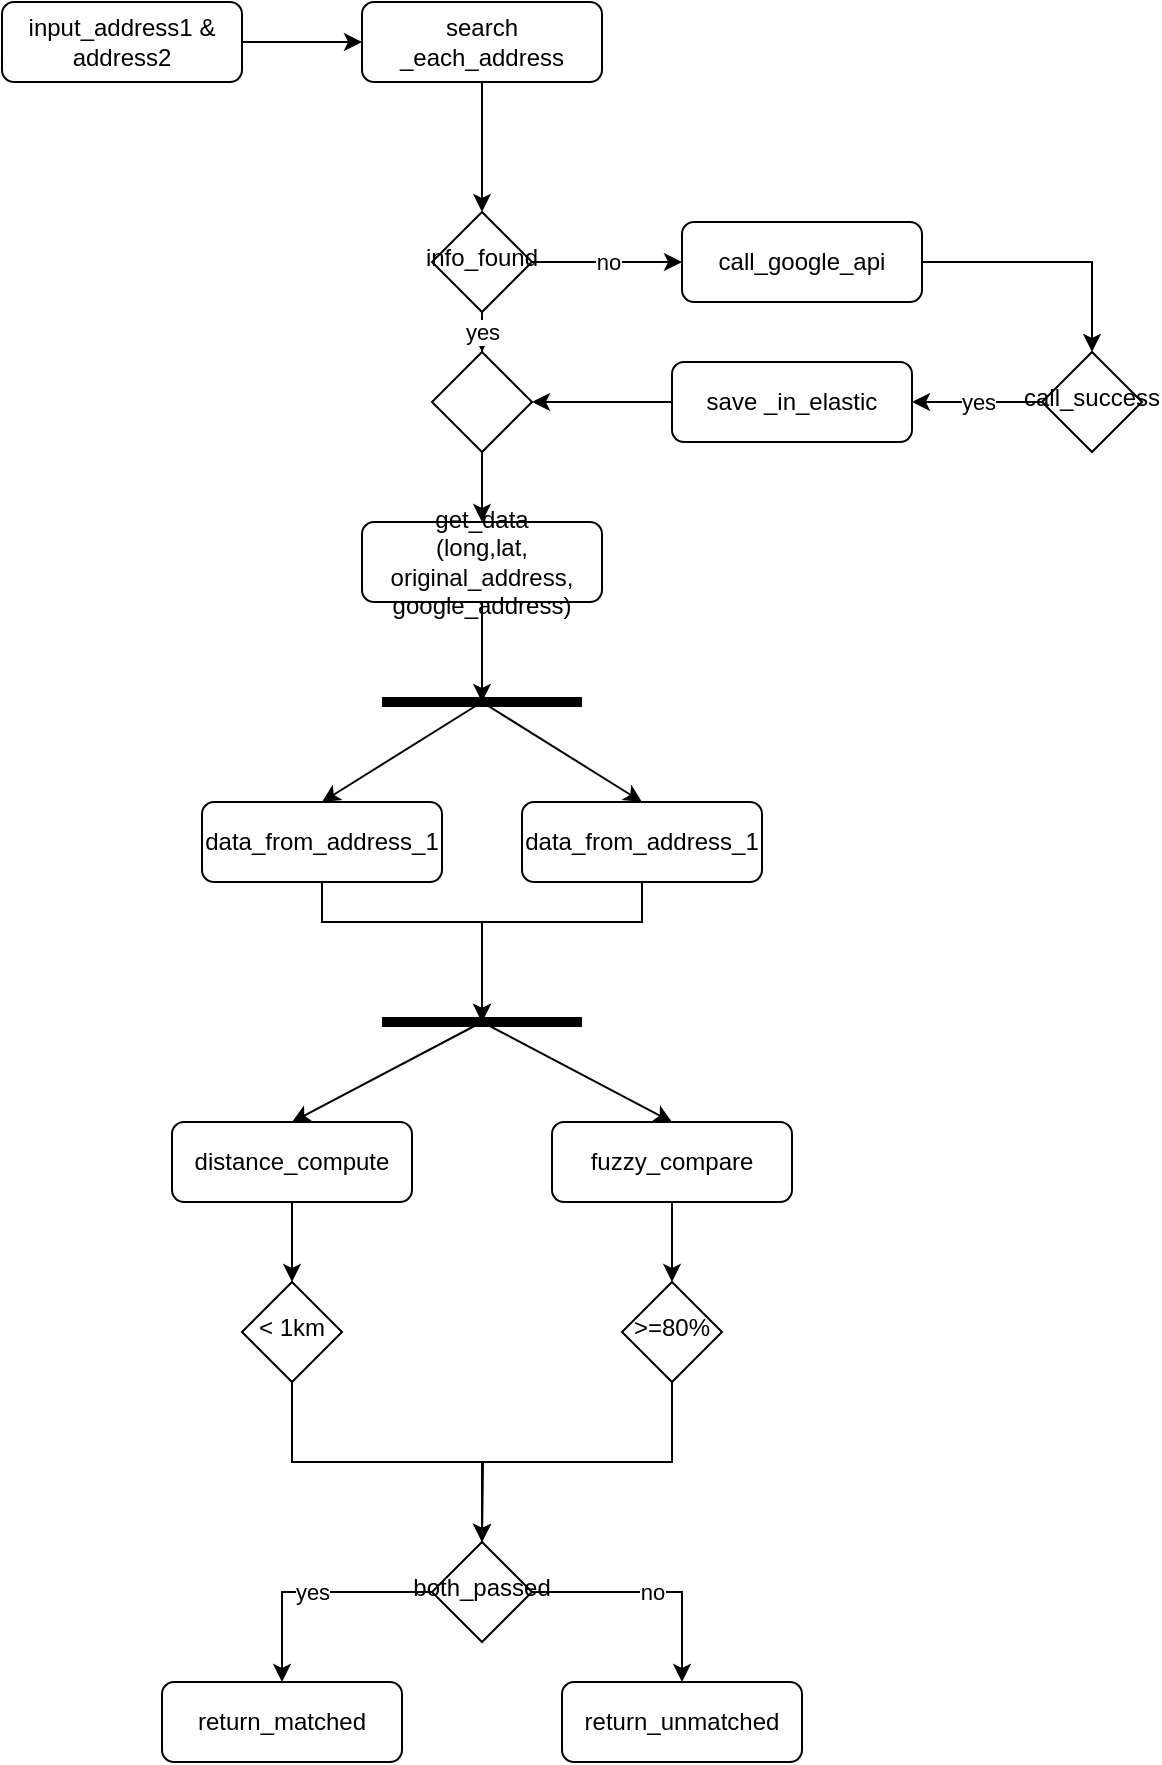 <mxfile version="13.11.0" type="device"><diagram id="C5RBs43oDa-KdzZeNtuy" name="Page-1"><mxGraphModel dx="830" dy="620" grid="1" gridSize="10" guides="1" tooltips="1" connect="1" arrows="1" fold="1" page="1" pageScale="1" pageWidth="827" pageHeight="1169" math="0" shadow="0"><root><mxCell id="WIyWlLk6GJQsqaUBKTNV-0"/><mxCell id="WIyWlLk6GJQsqaUBKTNV-1" parent="WIyWlLk6GJQsqaUBKTNV-0"/><mxCell id="DVhldffqU9k1o2mD-nDs-2" style="edgeStyle=orthogonalEdgeStyle;rounded=0;orthogonalLoop=1;jettySize=auto;html=1;exitX=0.5;exitY=1;exitDx=0;exitDy=0;entryX=0.5;entryY=0;entryDx=0;entryDy=0;" edge="1" parent="WIyWlLk6GJQsqaUBKTNV-1" source="WIyWlLk6GJQsqaUBKTNV-3" target="WIyWlLk6GJQsqaUBKTNV-6"><mxGeometry relative="1" as="geometry"/></mxCell><mxCell id="WIyWlLk6GJQsqaUBKTNV-3" value="search _each_address" style="rounded=1;whiteSpace=wrap;html=1;fontSize=12;glass=0;strokeWidth=1;shadow=0;" parent="WIyWlLk6GJQsqaUBKTNV-1" vertex="1"><mxGeometry x="360" y="30" width="120" height="40" as="geometry"/></mxCell><mxCell id="DVhldffqU9k1o2mD-nDs-0" value="no" style="edgeStyle=orthogonalEdgeStyle;rounded=0;orthogonalLoop=1;jettySize=auto;html=1;entryX=0;entryY=0.5;entryDx=0;entryDy=0;" edge="1" parent="WIyWlLk6GJQsqaUBKTNV-1" source="WIyWlLk6GJQsqaUBKTNV-6" target="WIyWlLk6GJQsqaUBKTNV-7"><mxGeometry relative="1" as="geometry"/></mxCell><mxCell id="DVhldffqU9k1o2mD-nDs-15" value="yes" style="edgeStyle=orthogonalEdgeStyle;rounded=0;orthogonalLoop=1;jettySize=auto;html=1;entryX=0.5;entryY=0;entryDx=0;entryDy=0;" edge="1" parent="WIyWlLk6GJQsqaUBKTNV-1" source="WIyWlLk6GJQsqaUBKTNV-6" target="DVhldffqU9k1o2mD-nDs-10"><mxGeometry relative="1" as="geometry"/></mxCell><mxCell id="WIyWlLk6GJQsqaUBKTNV-6" value="info_found" style="rhombus;whiteSpace=wrap;html=1;shadow=0;fontFamily=Helvetica;fontSize=12;align=center;strokeWidth=1;spacing=6;spacingTop=-4;" parent="WIyWlLk6GJQsqaUBKTNV-1" vertex="1"><mxGeometry x="395" y="135" width="50" height="50" as="geometry"/></mxCell><mxCell id="DVhldffqU9k1o2mD-nDs-11" style="edgeStyle=orthogonalEdgeStyle;rounded=0;orthogonalLoop=1;jettySize=auto;html=1;exitX=1;exitY=0.5;exitDx=0;exitDy=0;entryX=0.5;entryY=0;entryDx=0;entryDy=0;" edge="1" parent="WIyWlLk6GJQsqaUBKTNV-1" source="WIyWlLk6GJQsqaUBKTNV-7" target="DVhldffqU9k1o2mD-nDs-3"><mxGeometry relative="1" as="geometry"/></mxCell><mxCell id="WIyWlLk6GJQsqaUBKTNV-7" value="call_google_api" style="rounded=1;whiteSpace=wrap;html=1;fontSize=12;glass=0;strokeWidth=1;shadow=0;" parent="WIyWlLk6GJQsqaUBKTNV-1" vertex="1"><mxGeometry x="520" y="140" width="120" height="40" as="geometry"/></mxCell><mxCell id="DVhldffqU9k1o2mD-nDs-12" value="yes" style="edgeStyle=orthogonalEdgeStyle;rounded=0;orthogonalLoop=1;jettySize=auto;html=1;entryX=1;entryY=0.5;entryDx=0;entryDy=0;" edge="1" parent="WIyWlLk6GJQsqaUBKTNV-1" source="DVhldffqU9k1o2mD-nDs-3" target="DVhldffqU9k1o2mD-nDs-7"><mxGeometry relative="1" as="geometry"><mxPoint x="600" y="230" as="targetPoint"/></mxGeometry></mxCell><mxCell id="DVhldffqU9k1o2mD-nDs-3" value="call_success" style="rhombus;whiteSpace=wrap;html=1;shadow=0;fontFamily=Helvetica;fontSize=12;align=center;strokeWidth=1;spacing=6;spacingTop=-4;" vertex="1" parent="WIyWlLk6GJQsqaUBKTNV-1"><mxGeometry x="700" y="205" width="50" height="50" as="geometry"/></mxCell><mxCell id="DVhldffqU9k1o2mD-nDs-41" style="edgeStyle=orthogonalEdgeStyle;rounded=0;orthogonalLoop=1;jettySize=auto;html=1;strokeWidth=1;" edge="1" parent="WIyWlLk6GJQsqaUBKTNV-1" source="DVhldffqU9k1o2mD-nDs-6"><mxGeometry relative="1" as="geometry"><mxPoint x="420" y="380" as="targetPoint"/></mxGeometry></mxCell><mxCell id="DVhldffqU9k1o2mD-nDs-6" value="get_data&lt;br&gt;(long,lat,&lt;br&gt;original_address, google_address)" style="rounded=1;whiteSpace=wrap;html=1;fontSize=12;glass=0;strokeWidth=1;shadow=0;" vertex="1" parent="WIyWlLk6GJQsqaUBKTNV-1"><mxGeometry x="360" y="290" width="120" height="40" as="geometry"/></mxCell><mxCell id="DVhldffqU9k1o2mD-nDs-14" style="edgeStyle=orthogonalEdgeStyle;rounded=0;orthogonalLoop=1;jettySize=auto;html=1;exitX=0;exitY=0.5;exitDx=0;exitDy=0;entryX=1;entryY=0.5;entryDx=0;entryDy=0;" edge="1" parent="WIyWlLk6GJQsqaUBKTNV-1" source="DVhldffqU9k1o2mD-nDs-7" target="DVhldffqU9k1o2mD-nDs-10"><mxGeometry relative="1" as="geometry"/></mxCell><mxCell id="DVhldffqU9k1o2mD-nDs-7" value="save _in_elastic" style="rounded=1;whiteSpace=wrap;html=1;fontSize=12;glass=0;strokeWidth=1;shadow=0;" vertex="1" parent="WIyWlLk6GJQsqaUBKTNV-1"><mxGeometry x="515" y="210" width="120" height="40" as="geometry"/></mxCell><mxCell id="DVhldffqU9k1o2mD-nDs-16" style="edgeStyle=orthogonalEdgeStyle;rounded=0;orthogonalLoop=1;jettySize=auto;html=1;entryX=0.5;entryY=0;entryDx=0;entryDy=0;" edge="1" parent="WIyWlLk6GJQsqaUBKTNV-1" source="DVhldffqU9k1o2mD-nDs-10" target="DVhldffqU9k1o2mD-nDs-6"><mxGeometry relative="1" as="geometry"/></mxCell><mxCell id="DVhldffqU9k1o2mD-nDs-10" value="" style="rhombus;whiteSpace=wrap;html=1;shadow=0;fontFamily=Helvetica;fontSize=12;align=center;strokeWidth=1;spacing=6;spacingTop=-4;" vertex="1" parent="WIyWlLk6GJQsqaUBKTNV-1"><mxGeometry x="395" y="205" width="50" height="50" as="geometry"/></mxCell><mxCell id="DVhldffqU9k1o2mD-nDs-26" style="edgeStyle=orthogonalEdgeStyle;rounded=0;orthogonalLoop=1;jettySize=auto;html=1;strokeWidth=1;" edge="1" parent="WIyWlLk6GJQsqaUBKTNV-1" source="DVhldffqU9k1o2mD-nDs-18"><mxGeometry relative="1" as="geometry"><mxPoint x="420" y="540" as="targetPoint"/><Array as="points"><mxPoint x="500" y="490"/><mxPoint x="420" y="490"/></Array></mxGeometry></mxCell><mxCell id="DVhldffqU9k1o2mD-nDs-18" value="data_from_address_1" style="rounded=1;whiteSpace=wrap;html=1;fontSize=12;glass=0;strokeWidth=1;shadow=0;" vertex="1" parent="WIyWlLk6GJQsqaUBKTNV-1"><mxGeometry x="440" y="430" width="120" height="40" as="geometry"/></mxCell><mxCell id="DVhldffqU9k1o2mD-nDs-67" style="edgeStyle=orthogonalEdgeStyle;rounded=0;orthogonalLoop=1;jettySize=auto;html=1;exitX=0.5;exitY=1;exitDx=0;exitDy=0;entryX=0.5;entryY=0;entryDx=0;entryDy=0;strokeWidth=1;" edge="1" parent="WIyWlLk6GJQsqaUBKTNV-1" source="DVhldffqU9k1o2mD-nDs-19" target="DVhldffqU9k1o2mD-nDs-51"><mxGeometry relative="1" as="geometry"/></mxCell><mxCell id="DVhldffqU9k1o2mD-nDs-19" value="&amp;lt; 1km" style="rhombus;whiteSpace=wrap;html=1;shadow=0;fontFamily=Helvetica;fontSize=12;align=center;strokeWidth=1;spacing=6;spacingTop=-4;" vertex="1" parent="WIyWlLk6GJQsqaUBKTNV-1"><mxGeometry x="300" y="670" width="50" height="50" as="geometry"/></mxCell><mxCell id="DVhldffqU9k1o2mD-nDs-24" style="edgeStyle=orthogonalEdgeStyle;rounded=0;orthogonalLoop=1;jettySize=auto;html=1;strokeWidth=1;exitX=0.5;exitY=1;exitDx=0;exitDy=0;" edge="1" parent="WIyWlLk6GJQsqaUBKTNV-1" source="DVhldffqU9k1o2mD-nDs-20"><mxGeometry relative="1" as="geometry"><mxPoint x="420" y="540" as="targetPoint"/><Array as="points"><mxPoint x="340" y="490"/><mxPoint x="420" y="490"/></Array></mxGeometry></mxCell><mxCell id="DVhldffqU9k1o2mD-nDs-20" value="data_from_address_1" style="rounded=1;whiteSpace=wrap;html=1;fontSize=12;glass=0;strokeWidth=1;shadow=0;" vertex="1" parent="WIyWlLk6GJQsqaUBKTNV-1"><mxGeometry x="280" y="430" width="120" height="40" as="geometry"/></mxCell><mxCell id="DVhldffqU9k1o2mD-nDs-23" value="" style="endArrow=none;html=1;strokeWidth=5;" edge="1" parent="WIyWlLk6GJQsqaUBKTNV-1"><mxGeometry width="50" height="50" relative="1" as="geometry"><mxPoint x="370" y="540" as="sourcePoint"/><mxPoint x="470" y="540" as="targetPoint"/></mxGeometry></mxCell><mxCell id="DVhldffqU9k1o2mD-nDs-28" style="edgeStyle=orthogonalEdgeStyle;rounded=0;orthogonalLoop=1;jettySize=auto;html=1;entryX=0.5;entryY=0;entryDx=0;entryDy=0;strokeWidth=1;" edge="1" parent="WIyWlLk6GJQsqaUBKTNV-1" source="DVhldffqU9k1o2mD-nDs-27" target="DVhldffqU9k1o2mD-nDs-19"><mxGeometry relative="1" as="geometry"/></mxCell><mxCell id="DVhldffqU9k1o2mD-nDs-27" value="distance_compute" style="rounded=1;whiteSpace=wrap;html=1;fontSize=12;glass=0;strokeWidth=1;shadow=0;" vertex="1" parent="WIyWlLk6GJQsqaUBKTNV-1"><mxGeometry x="265" y="590" width="120" height="40" as="geometry"/></mxCell><mxCell id="DVhldffqU9k1o2mD-nDs-31" value="" style="endArrow=classic;html=1;strokeWidth=1;entryX=0.5;entryY=0;entryDx=0;entryDy=0;" edge="1" parent="WIyWlLk6GJQsqaUBKTNV-1" target="DVhldffqU9k1o2mD-nDs-27"><mxGeometry width="50" height="50" relative="1" as="geometry"><mxPoint x="420" y="540" as="sourcePoint"/><mxPoint x="560" y="620" as="targetPoint"/></mxGeometry></mxCell><mxCell id="DVhldffqU9k1o2mD-nDs-36" style="edgeStyle=orthogonalEdgeStyle;rounded=0;orthogonalLoop=1;jettySize=auto;html=1;entryX=0.5;entryY=0;entryDx=0;entryDy=0;strokeWidth=1;" edge="1" parent="WIyWlLk6GJQsqaUBKTNV-1" source="DVhldffqU9k1o2mD-nDs-32" target="DVhldffqU9k1o2mD-nDs-35"><mxGeometry relative="1" as="geometry"/></mxCell><mxCell id="DVhldffqU9k1o2mD-nDs-32" value="fuzzy_compare" style="rounded=1;whiteSpace=wrap;html=1;fontSize=12;glass=0;strokeWidth=1;shadow=0;" vertex="1" parent="WIyWlLk6GJQsqaUBKTNV-1"><mxGeometry x="455" y="590" width="120" height="40" as="geometry"/></mxCell><mxCell id="DVhldffqU9k1o2mD-nDs-34" value="" style="endArrow=classic;html=1;strokeWidth=1;entryX=0.5;entryY=0;entryDx=0;entryDy=0;" edge="1" parent="WIyWlLk6GJQsqaUBKTNV-1" target="DVhldffqU9k1o2mD-nDs-32"><mxGeometry width="50" height="50" relative="1" as="geometry"><mxPoint x="420" y="540" as="sourcePoint"/><mxPoint x="530" y="550" as="targetPoint"/></mxGeometry></mxCell><mxCell id="DVhldffqU9k1o2mD-nDs-68" style="edgeStyle=orthogonalEdgeStyle;rounded=0;orthogonalLoop=1;jettySize=auto;html=1;exitX=0.5;exitY=1;exitDx=0;exitDy=0;strokeWidth=1;" edge="1" parent="WIyWlLk6GJQsqaUBKTNV-1" source="DVhldffqU9k1o2mD-nDs-35"><mxGeometry relative="1" as="geometry"><mxPoint x="420" y="800" as="targetPoint"/></mxGeometry></mxCell><mxCell id="DVhldffqU9k1o2mD-nDs-35" value="&amp;gt;=80%" style="rhombus;whiteSpace=wrap;html=1;shadow=0;fontFamily=Helvetica;fontSize=12;align=center;strokeWidth=1;spacing=6;spacingTop=-4;" vertex="1" parent="WIyWlLk6GJQsqaUBKTNV-1"><mxGeometry x="490" y="670" width="50" height="50" as="geometry"/></mxCell><mxCell id="DVhldffqU9k1o2mD-nDs-40" value="" style="endArrow=none;html=1;strokeWidth=5;" edge="1" parent="WIyWlLk6GJQsqaUBKTNV-1"><mxGeometry width="50" height="50" relative="1" as="geometry"><mxPoint x="370" y="380" as="sourcePoint"/><mxPoint x="470" y="380" as="targetPoint"/></mxGeometry></mxCell><mxCell id="DVhldffqU9k1o2mD-nDs-42" value="" style="endArrow=classic;html=1;strokeWidth=1;entryX=0.5;entryY=0;entryDx=0;entryDy=0;" edge="1" parent="WIyWlLk6GJQsqaUBKTNV-1" target="DVhldffqU9k1o2mD-nDs-20"><mxGeometry width="50" height="50" relative="1" as="geometry"><mxPoint x="420" y="380" as="sourcePoint"/><mxPoint x="335" y="600" as="targetPoint"/></mxGeometry></mxCell><mxCell id="DVhldffqU9k1o2mD-nDs-43" value="" style="endArrow=classic;html=1;strokeWidth=1;entryX=0.5;entryY=0;entryDx=0;entryDy=0;" edge="1" parent="WIyWlLk6GJQsqaUBKTNV-1" target="DVhldffqU9k1o2mD-nDs-18"><mxGeometry width="50" height="50" relative="1" as="geometry"><mxPoint x="420" y="380" as="sourcePoint"/><mxPoint x="350" y="440" as="targetPoint"/></mxGeometry></mxCell><mxCell id="DVhldffqU9k1o2mD-nDs-44" value="return_matched" style="rounded=1;whiteSpace=wrap;html=1;fontSize=12;glass=0;strokeWidth=1;shadow=0;" vertex="1" parent="WIyWlLk6GJQsqaUBKTNV-1"><mxGeometry x="260" y="870" width="120" height="40" as="geometry"/></mxCell><mxCell id="DVhldffqU9k1o2mD-nDs-52" value="yes" style="edgeStyle=orthogonalEdgeStyle;rounded=0;orthogonalLoop=1;jettySize=auto;html=1;entryX=0.5;entryY=0;entryDx=0;entryDy=0;strokeWidth=1;" edge="1" parent="WIyWlLk6GJQsqaUBKTNV-1" source="DVhldffqU9k1o2mD-nDs-51" target="DVhldffqU9k1o2mD-nDs-44"><mxGeometry relative="1" as="geometry"/></mxCell><mxCell id="DVhldffqU9k1o2mD-nDs-54" value="no" style="edgeStyle=orthogonalEdgeStyle;rounded=0;orthogonalLoop=1;jettySize=auto;html=1;entryX=0.5;entryY=0;entryDx=0;entryDy=0;strokeWidth=1;" edge="1" parent="WIyWlLk6GJQsqaUBKTNV-1" source="DVhldffqU9k1o2mD-nDs-51" target="DVhldffqU9k1o2mD-nDs-53"><mxGeometry relative="1" as="geometry"/></mxCell><mxCell id="DVhldffqU9k1o2mD-nDs-51" value="both_passed" style="rhombus;whiteSpace=wrap;html=1;shadow=0;fontFamily=Helvetica;fontSize=12;align=center;strokeWidth=1;spacing=6;spacingTop=-4;" vertex="1" parent="WIyWlLk6GJQsqaUBKTNV-1"><mxGeometry x="395" y="800" width="50" height="50" as="geometry"/></mxCell><mxCell id="DVhldffqU9k1o2mD-nDs-53" value="return_unmatched" style="rounded=1;whiteSpace=wrap;html=1;fontSize=12;glass=0;strokeWidth=1;shadow=0;" vertex="1" parent="WIyWlLk6GJQsqaUBKTNV-1"><mxGeometry x="460" y="870" width="120" height="40" as="geometry"/></mxCell><mxCell id="DVhldffqU9k1o2mD-nDs-61" style="edgeStyle=orthogonalEdgeStyle;rounded=0;orthogonalLoop=1;jettySize=auto;html=1;strokeWidth=1;" edge="1" parent="WIyWlLk6GJQsqaUBKTNV-1" source="DVhldffqU9k1o2mD-nDs-60" target="WIyWlLk6GJQsqaUBKTNV-3"><mxGeometry relative="1" as="geometry"/></mxCell><mxCell id="DVhldffqU9k1o2mD-nDs-60" value="input_address1 &amp;amp; address2" style="rounded=1;whiteSpace=wrap;html=1;fontSize=12;glass=0;strokeWidth=1;shadow=0;" vertex="1" parent="WIyWlLk6GJQsqaUBKTNV-1"><mxGeometry x="180" y="30" width="120" height="40" as="geometry"/></mxCell></root></mxGraphModel></diagram></mxfile>